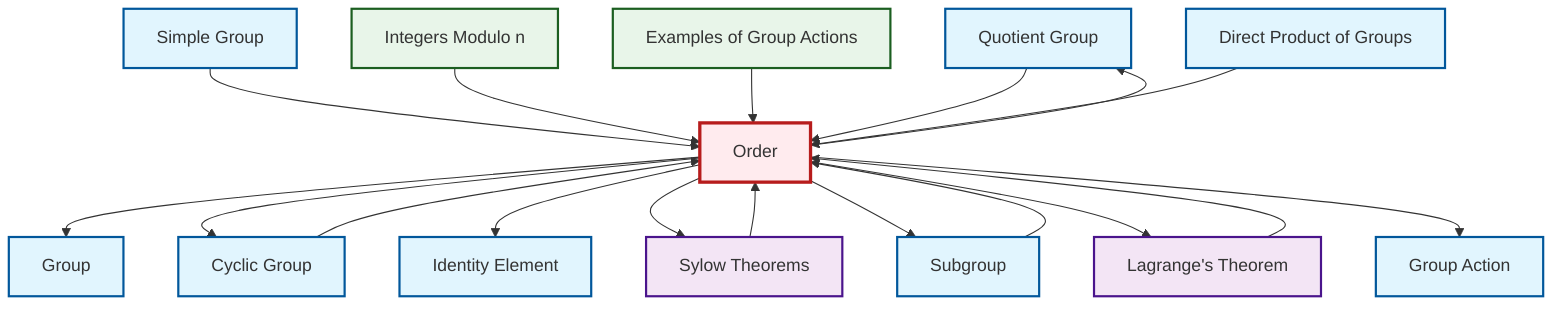 graph TD
    classDef definition fill:#e1f5fe,stroke:#01579b,stroke-width:2px
    classDef theorem fill:#f3e5f5,stroke:#4a148c,stroke-width:2px
    classDef axiom fill:#fff3e0,stroke:#e65100,stroke-width:2px
    classDef example fill:#e8f5e9,stroke:#1b5e20,stroke-width:2px
    classDef current fill:#ffebee,stroke:#b71c1c,stroke-width:3px
    def-quotient-group["Quotient Group"]:::definition
    ex-group-action-examples["Examples of Group Actions"]:::example
    def-group["Group"]:::definition
    thm-lagrange["Lagrange's Theorem"]:::theorem
    def-direct-product["Direct Product of Groups"]:::definition
    def-subgroup["Subgroup"]:::definition
    def-group-action["Group Action"]:::definition
    ex-quotient-integers-mod-n["Integers Modulo n"]:::example
    thm-sylow["Sylow Theorems"]:::theorem
    def-cyclic-group["Cyclic Group"]:::definition
    def-identity-element["Identity Element"]:::definition
    def-order["Order"]:::definition
    def-simple-group["Simple Group"]:::definition
    def-simple-group --> def-order
    def-order --> def-group
    def-order --> def-cyclic-group
    def-order --> def-identity-element
    def-order --> thm-sylow
    thm-sylow --> def-order
    def-order --> def-subgroup
    ex-quotient-integers-mod-n --> def-order
    def-cyclic-group --> def-order
    def-subgroup --> def-order
    ex-group-action-examples --> def-order
    def-quotient-group --> def-order
    def-order --> thm-lagrange
    def-direct-product --> def-order
    def-order --> def-group-action
    def-order --> def-quotient-group
    thm-lagrange --> def-order
    class def-order current